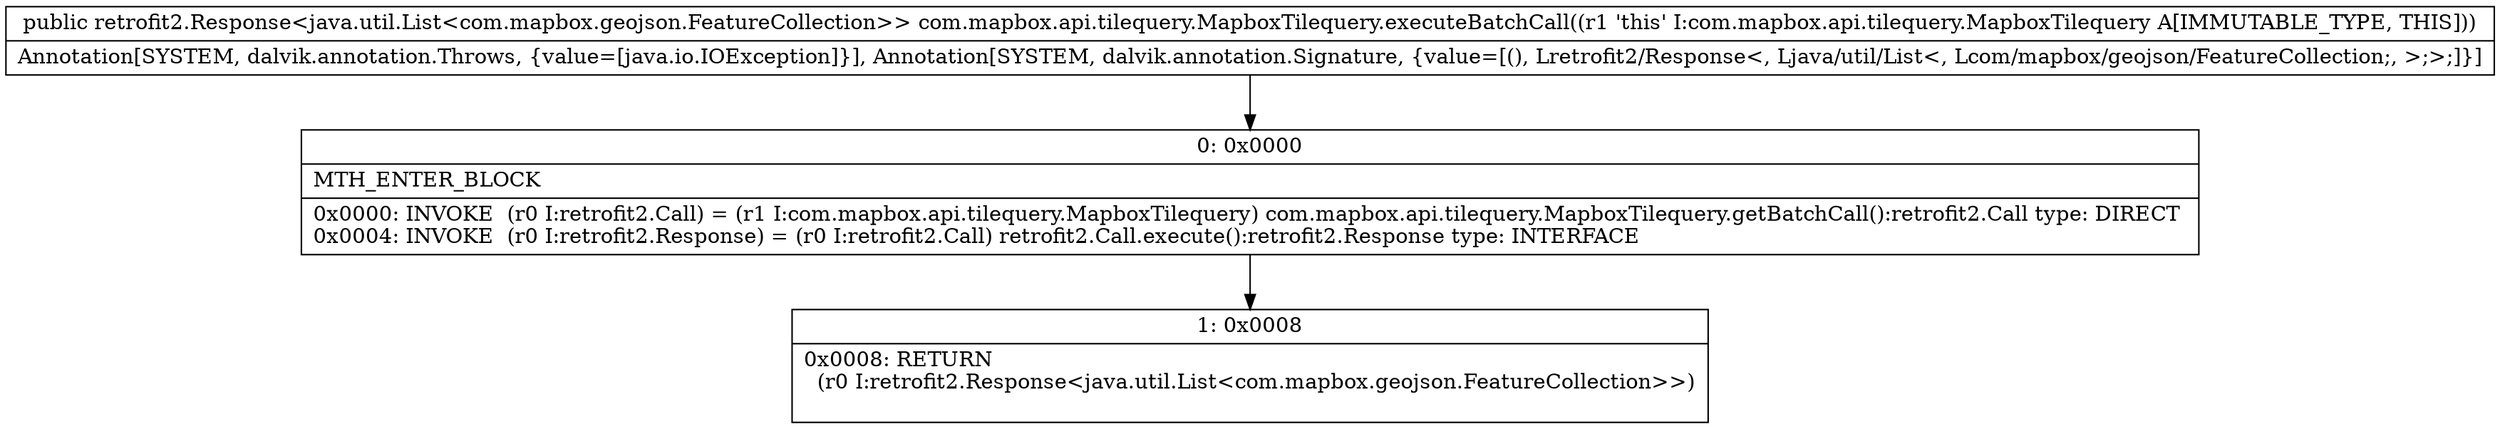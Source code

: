 digraph "CFG forcom.mapbox.api.tilequery.MapboxTilequery.executeBatchCall()Lretrofit2\/Response;" {
Node_0 [shape=record,label="{0\:\ 0x0000|MTH_ENTER_BLOCK\l|0x0000: INVOKE  (r0 I:retrofit2.Call) = (r1 I:com.mapbox.api.tilequery.MapboxTilequery) com.mapbox.api.tilequery.MapboxTilequery.getBatchCall():retrofit2.Call type: DIRECT \l0x0004: INVOKE  (r0 I:retrofit2.Response) = (r0 I:retrofit2.Call) retrofit2.Call.execute():retrofit2.Response type: INTERFACE \l}"];
Node_1 [shape=record,label="{1\:\ 0x0008|0x0008: RETURN  \l  (r0 I:retrofit2.Response\<java.util.List\<com.mapbox.geojson.FeatureCollection\>\>)\l \l}"];
MethodNode[shape=record,label="{public retrofit2.Response\<java.util.List\<com.mapbox.geojson.FeatureCollection\>\> com.mapbox.api.tilequery.MapboxTilequery.executeBatchCall((r1 'this' I:com.mapbox.api.tilequery.MapboxTilequery A[IMMUTABLE_TYPE, THIS]))  | Annotation[SYSTEM, dalvik.annotation.Throws, \{value=[java.io.IOException]\}], Annotation[SYSTEM, dalvik.annotation.Signature, \{value=[(), Lretrofit2\/Response\<, Ljava\/util\/List\<, Lcom\/mapbox\/geojson\/FeatureCollection;, \>;\>;]\}]\l}"];
MethodNode -> Node_0;
Node_0 -> Node_1;
}

